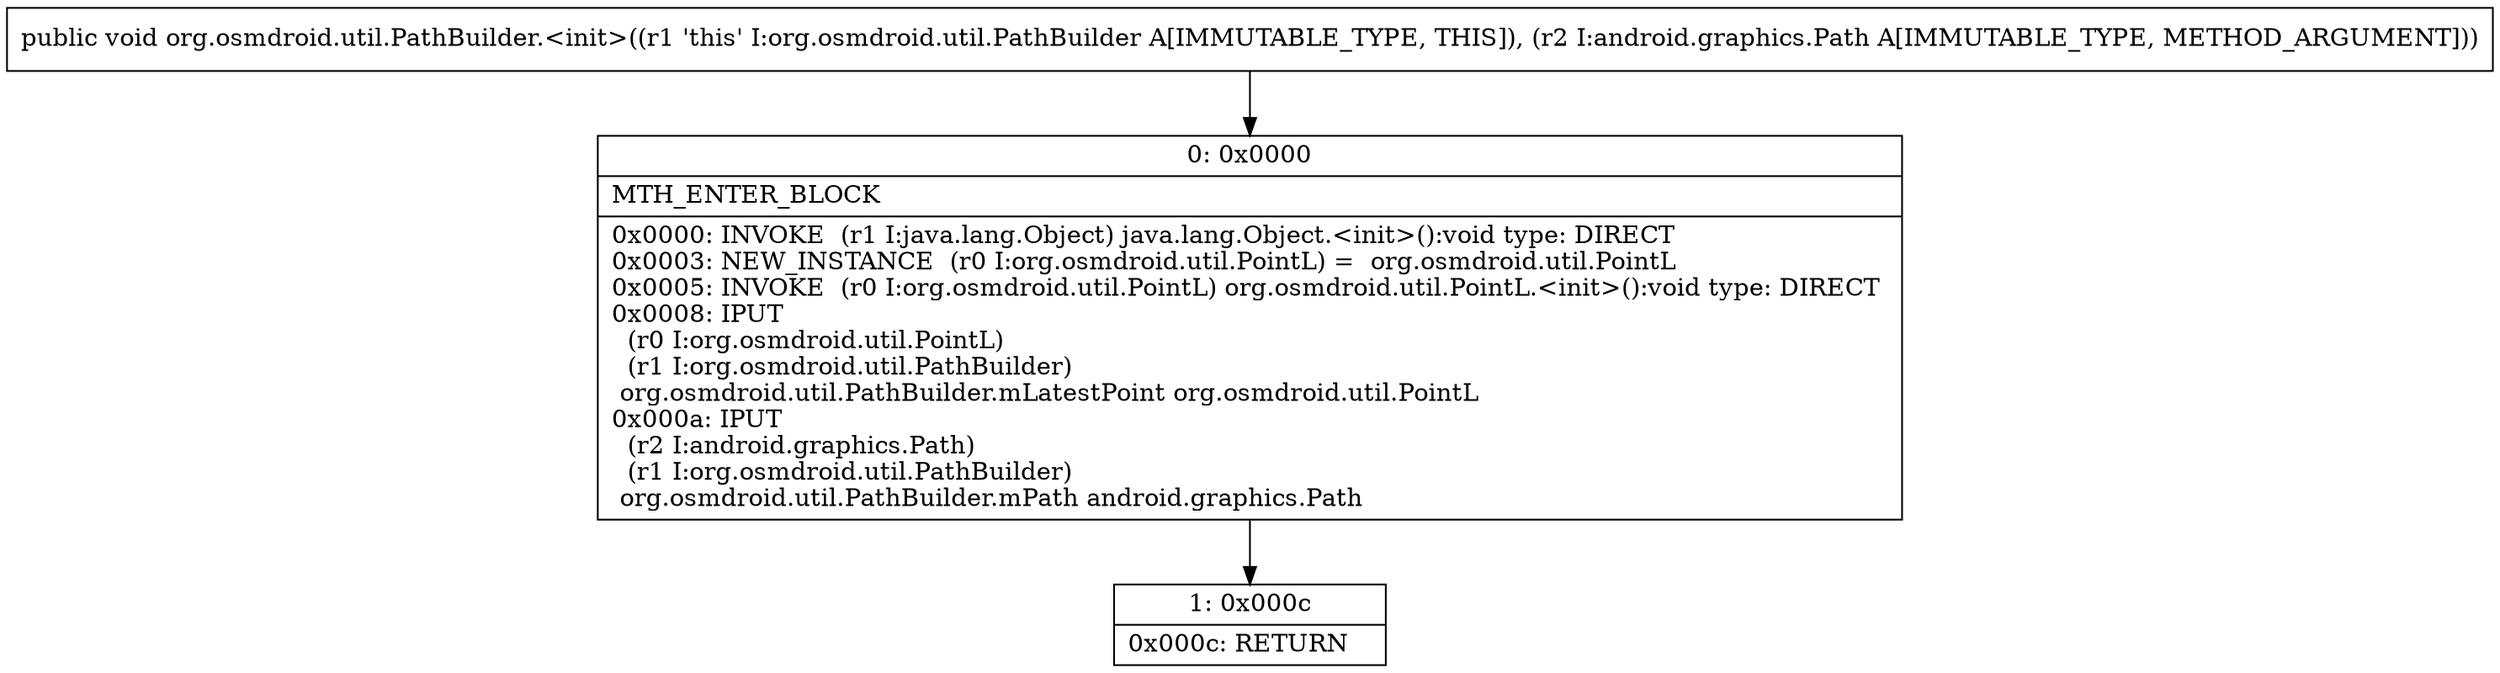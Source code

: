 digraph "CFG fororg.osmdroid.util.PathBuilder.\<init\>(Landroid\/graphics\/Path;)V" {
Node_0 [shape=record,label="{0\:\ 0x0000|MTH_ENTER_BLOCK\l|0x0000: INVOKE  (r1 I:java.lang.Object) java.lang.Object.\<init\>():void type: DIRECT \l0x0003: NEW_INSTANCE  (r0 I:org.osmdroid.util.PointL) =  org.osmdroid.util.PointL \l0x0005: INVOKE  (r0 I:org.osmdroid.util.PointL) org.osmdroid.util.PointL.\<init\>():void type: DIRECT \l0x0008: IPUT  \l  (r0 I:org.osmdroid.util.PointL)\l  (r1 I:org.osmdroid.util.PathBuilder)\l org.osmdroid.util.PathBuilder.mLatestPoint org.osmdroid.util.PointL \l0x000a: IPUT  \l  (r2 I:android.graphics.Path)\l  (r1 I:org.osmdroid.util.PathBuilder)\l org.osmdroid.util.PathBuilder.mPath android.graphics.Path \l}"];
Node_1 [shape=record,label="{1\:\ 0x000c|0x000c: RETURN   \l}"];
MethodNode[shape=record,label="{public void org.osmdroid.util.PathBuilder.\<init\>((r1 'this' I:org.osmdroid.util.PathBuilder A[IMMUTABLE_TYPE, THIS]), (r2 I:android.graphics.Path A[IMMUTABLE_TYPE, METHOD_ARGUMENT])) }"];
MethodNode -> Node_0;
Node_0 -> Node_1;
}

